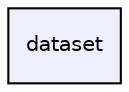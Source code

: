 digraph "dataset" {
  compound=true
  node [ fontsize="10", fontname="Helvetica"];
  edge [ labelfontsize="10", labelfontname="Helvetica"];
  dir_69d161b310b416c017cd8d605393fc45 [shape=box, label="dataset", style="filled", fillcolor="#eeeeff", pencolor="black", URL="dir_69d161b310b416c017cd8d605393fc45.html"];
}
